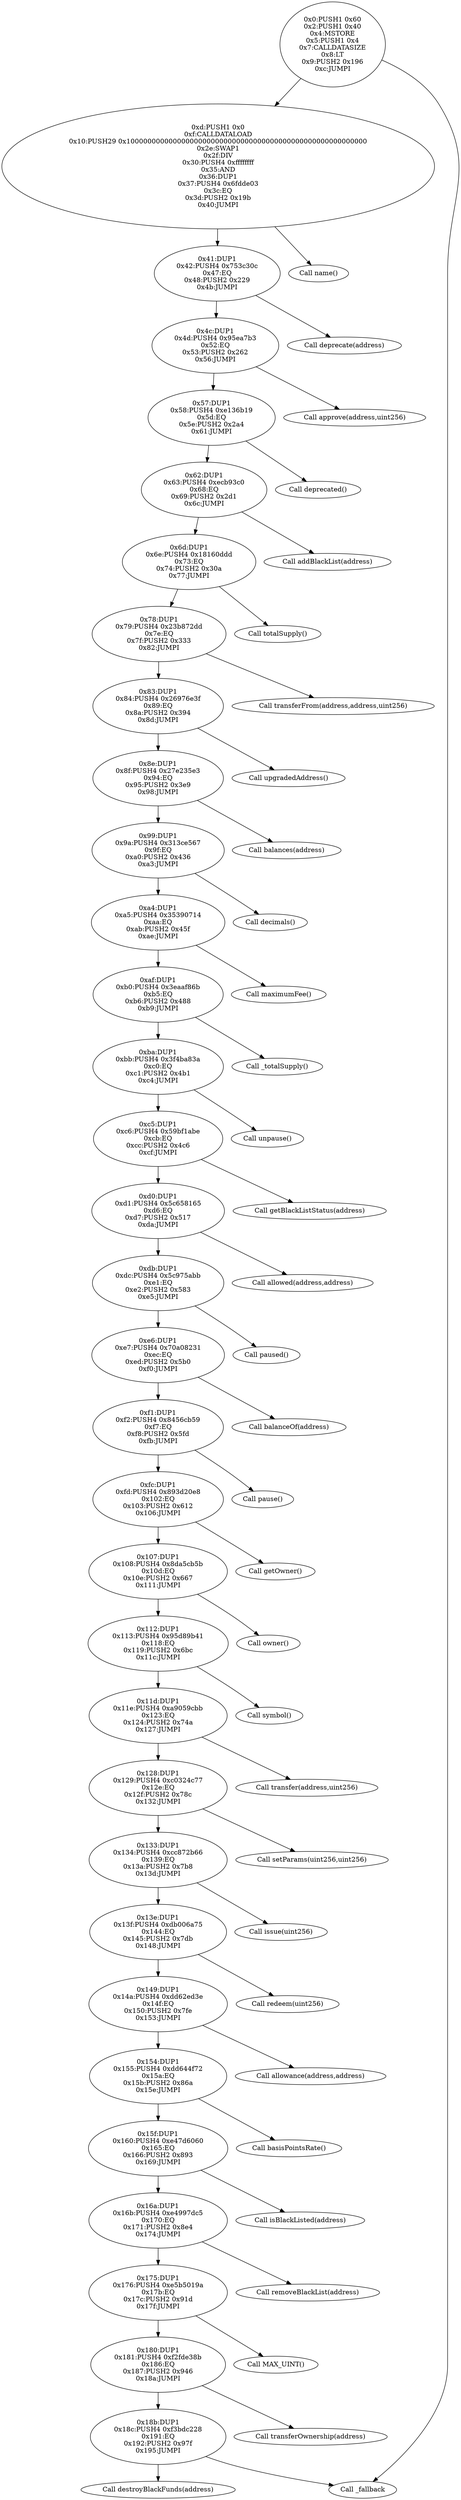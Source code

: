 digraph{
0[label="0x0:PUSH1 0x60
0x2:PUSH1 0x40
0x4:MSTORE
0x5:PUSH1 0x4
0x7:CALLDATASIZE
0x8:LT
0x9:PUSH2 0x196
0xc:JUMPI"]
0 -> 13
0 -> 406
13[label="0xd:PUSH1 0x0
0xf:CALLDATALOAD
0x10:PUSH29 0x100000000000000000000000000000000000000000000000000000000
0x2e:SWAP1
0x2f:DIV
0x30:PUSH4 0xffffffff
0x35:AND
0x36:DUP1
0x37:PUSH4 0x6fdde03
0x3c:EQ
0x3d:PUSH2 0x19b
0x40:JUMPI"]
13 -> 65
13 -> 411
65[label="0x41:DUP1
0x42:PUSH4 0x753c30c
0x47:EQ
0x48:PUSH2 0x229
0x4b:JUMPI"]
65 -> 76
65 -> 553
76[label="0x4c:DUP1
0x4d:PUSH4 0x95ea7b3
0x52:EQ
0x53:PUSH2 0x262
0x56:JUMPI"]
76 -> 87
76 -> 610
87[label="0x57:DUP1
0x58:PUSH4 0xe136b19
0x5d:EQ
0x5e:PUSH2 0x2a4
0x61:JUMPI"]
87 -> 98
87 -> 676
98[label="0x62:DUP1
0x63:PUSH4 0xecb93c0
0x68:EQ
0x69:PUSH2 0x2d1
0x6c:JUMPI"]
98 -> 109
98 -> 721
109[label="0x6d:DUP1
0x6e:PUSH4 0x18160ddd
0x73:EQ
0x74:PUSH2 0x30a
0x77:JUMPI"]
109 -> 120
109 -> 778
120[label="0x78:DUP1
0x79:PUSH4 0x23b872dd
0x7e:EQ
0x7f:PUSH2 0x333
0x82:JUMPI"]
120 -> 131
120 -> 819
131[label="0x83:DUP1
0x84:PUSH4 0x26976e3f
0x89:EQ
0x8a:PUSH2 0x394
0x8d:JUMPI"]
131 -> 142
131 -> 916
142[label="0x8e:DUP1
0x8f:PUSH4 0x27e235e3
0x94:EQ
0x95:PUSH2 0x3e9
0x98:JUMPI"]
142 -> 153
142 -> 1001
153[label="0x99:DUP1
0x9a:PUSH4 0x313ce567
0x9f:EQ
0xa0:PUSH2 0x436
0xa3:JUMPI"]
153 -> 164
153 -> 1078
164[label="0xa4:DUP1
0xa5:PUSH4 0x35390714
0xaa:EQ
0xab:PUSH2 0x45f
0xae:JUMPI"]
164 -> 175
164 -> 1119
175[label="0xaf:DUP1
0xb0:PUSH4 0x3eaaf86b
0xb5:EQ
0xb6:PUSH2 0x488
0xb9:JUMPI"]
175 -> 186
175 -> 1160
186[label="0xba:DUP1
0xbb:PUSH4 0x3f4ba83a
0xc0:EQ
0xc1:PUSH2 0x4b1
0xc4:JUMPI"]
186 -> 197
186 -> 1201
197[label="0xc5:DUP1
0xc6:PUSH4 0x59bf1abe
0xcb:EQ
0xcc:PUSH2 0x4c6
0xcf:JUMPI"]
197 -> 208
197 -> 1222
208[label="0xd0:DUP1
0xd1:PUSH4 0x5c658165
0xd6:EQ
0xd7:PUSH2 0x517
0xda:JUMPI"]
208 -> 219
208 -> 1303
219[label="0xdb:DUP1
0xdc:PUSH4 0x5c975abb
0xe1:EQ
0xe2:PUSH2 0x583
0xe5:JUMPI"]
219 -> 230
219 -> 1411
230[label="0xe6:DUP1
0xe7:PUSH4 0x70a08231
0xec:EQ
0xed:PUSH2 0x5b0
0xf0:JUMPI"]
230 -> 241
230 -> 1456
241[label="0xf1:DUP1
0xf2:PUSH4 0x8456cb59
0xf7:EQ
0xf8:PUSH2 0x5fd
0xfb:JUMPI"]
241 -> 252
241 -> 1533
252[label="0xfc:DUP1
0xfd:PUSH4 0x893d20e8
0x102:EQ
0x103:PUSH2 0x612
0x106:JUMPI"]
252 -> 263
252 -> 1554
263[label="0x107:DUP1
0x108:PUSH4 0x8da5cb5b
0x10d:EQ
0x10e:PUSH2 0x667
0x111:JUMPI"]
263 -> 274
263 -> 1639
274[label="0x112:DUP1
0x113:PUSH4 0x95d89b41
0x118:EQ
0x119:PUSH2 0x6bc
0x11c:JUMPI"]
274 -> 285
274 -> 1724
285[label="0x11d:DUP1
0x11e:PUSH4 0xa9059cbb
0x123:EQ
0x124:PUSH2 0x74a
0x127:JUMPI"]
285 -> 296
285 -> 1866
296[label="0x128:DUP1
0x129:PUSH4 0xc0324c77
0x12e:EQ
0x12f:PUSH2 0x78c
0x132:JUMPI"]
296 -> 307
296 -> 1932
307[label="0x133:DUP1
0x134:PUSH4 0xcc872b66
0x139:EQ
0x13a:PUSH2 0x7b8
0x13d:JUMPI"]
307 -> 318
307 -> 1976
318[label="0x13e:DUP1
0x13f:PUSH4 0xdb006a75
0x144:EQ
0x145:PUSH2 0x7db
0x148:JUMPI"]
318 -> 329
318 -> 2011
329[label="0x149:DUP1
0x14a:PUSH4 0xdd62ed3e
0x14f:EQ
0x150:PUSH2 0x7fe
0x153:JUMPI"]
329 -> 340
329 -> 2046
340[label="0x154:DUP1
0x155:PUSH4 0xdd644f72
0x15a:EQ
0x15b:PUSH2 0x86a
0x15e:JUMPI"]
340 -> 351
340 -> 2154
351[label="0x15f:DUP1
0x160:PUSH4 0xe47d6060
0x165:EQ
0x166:PUSH2 0x893
0x169:JUMPI"]
351 -> 362
351 -> 2195
362[label="0x16a:DUP1
0x16b:PUSH4 0xe4997dc5
0x170:EQ
0x171:PUSH2 0x8e4
0x174:JUMPI"]
362 -> 373
362 -> 2276
373[label="0x175:DUP1
0x176:PUSH4 0xe5b5019a
0x17b:EQ
0x17c:PUSH2 0x91d
0x17f:JUMPI"]
373 -> 384
373 -> 2333
384[label="0x180:DUP1
0x181:PUSH4 0xf2fde38b
0x186:EQ
0x187:PUSH2 0x946
0x18a:JUMPI"]
384 -> 395
384 -> 2374
395[label="0x18b:DUP1
0x18c:PUSH4 0xf3bdc228
0x191:EQ
0x192:PUSH2 0x97f
0x195:JUMPI"]
395 -> 406
395 -> 2431
406[label="Call _fallback"]
411[label="Call name()"]
553[label="Call deprecate(address)"]
610[label="Call approve(address,uint256)"]
676[label="Call deprecated()"]
721[label="Call addBlackList(address)"]
778[label="Call totalSupply()"]
819[label="Call transferFrom(address,address,uint256)"]
916[label="Call upgradedAddress()"]
1001[label="Call balances(address)"]
1078[label="Call decimals()"]
1119[label="Call maximumFee()"]
1160[label="Call _totalSupply()"]
1201[label="Call unpause()"]
1222[label="Call getBlackListStatus(address)"]
1303[label="Call allowed(address,address)"]
1411[label="Call paused()"]
1456[label="Call balanceOf(address)"]
1533[label="Call pause()"]
1554[label="Call getOwner()"]
1639[label="Call owner()"]
1724[label="Call symbol()"]
1866[label="Call transfer(address,uint256)"]
1932[label="Call setParams(uint256,uint256)"]
1976[label="Call issue(uint256)"]
2011[label="Call redeem(uint256)"]
2046[label="Call allowance(address,address)"]
2154[label="Call basisPointsRate()"]
2195[label="Call isBlackListed(address)"]
2276[label="Call removeBlackList(address)"]
2333[label="Call MAX_UINT()"]
2374[label="Call transferOwnership(address)"]
2431[label="Call destroyBlackFunds(address)"]

}